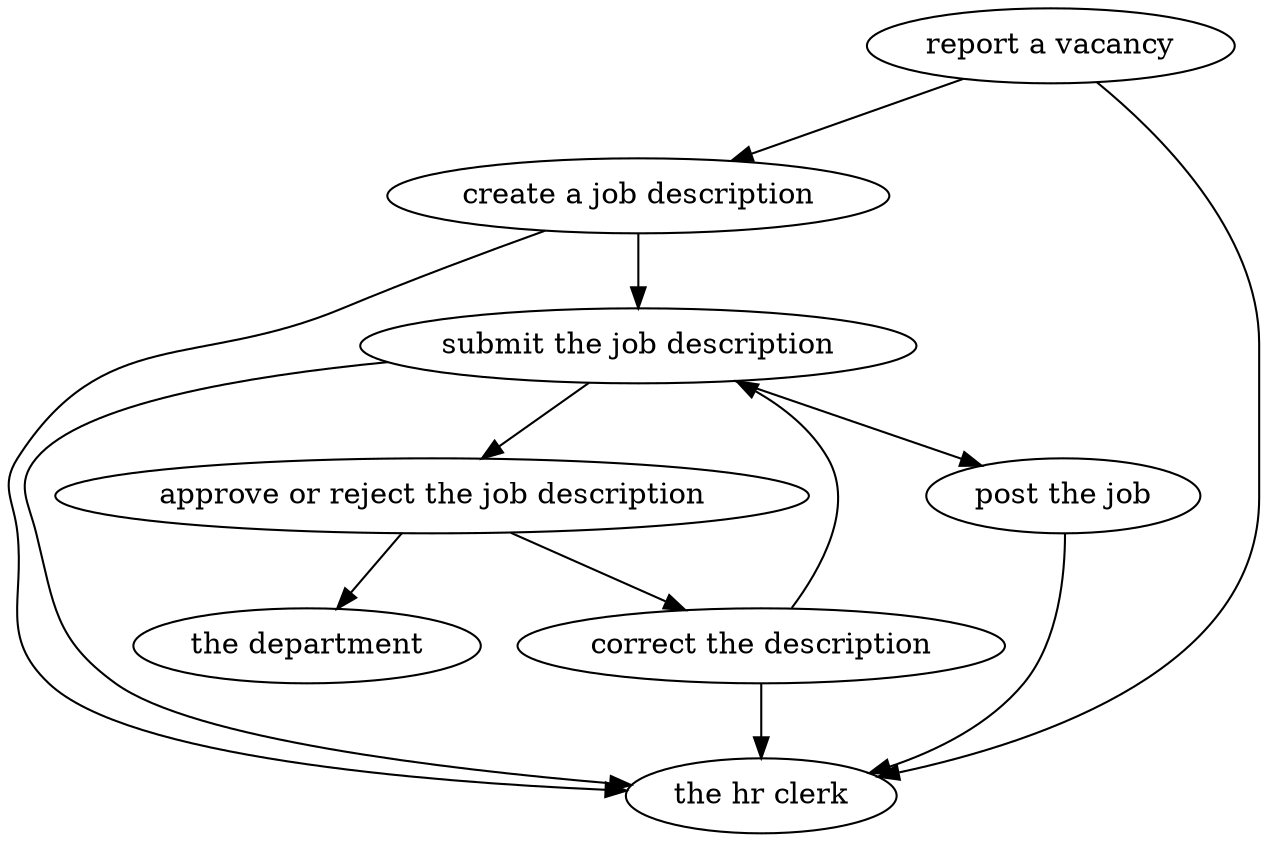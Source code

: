 strict digraph "doc-8.2" {
	graph [name="doc-8.2"];
	"report a vacancy"	[attrs="{'type': 'Activity', 'label': 'report a vacancy'}"];
	"create a job description"	[attrs="{'type': 'Activity', 'label': 'create a job description'}"];
	"report a vacancy" -> "create a job description"	[attrs="{'type': 'flow', 'label': 'flow'}"];
	"the hr clerk"	[attrs="{'type': 'Actor', 'label': 'the hr clerk'}"];
	"report a vacancy" -> "the hr clerk"	[attrs="{'type': 'actor performer', 'label': 'actor performer'}"];
	"submit the job description"	[attrs="{'type': 'Activity', 'label': 'submit the job description'}"];
	"create a job description" -> "submit the job description"	[attrs="{'type': 'flow', 'label': 'flow'}"];
	"create a job description" -> "the hr clerk"	[attrs="{'type': 'actor performer', 'label': 'actor performer'}"];
	"approve or reject the job description"	[attrs="{'type': 'Activity', 'label': 'approve or reject the job description'}"];
	"submit the job description" -> "approve or reject the job description"	[attrs="{'type': 'flow', 'label': 'flow'}"];
	"post the job"	[attrs="{'type': 'Activity', 'label': 'post the job'}"];
	"submit the job description" -> "post the job"	[attrs="{'type': 'flow', 'label': 'flow'}"];
	"submit the job description" -> "the hr clerk"	[attrs="{'type': 'actor performer', 'label': 'actor performer'}"];
	"correct the description"	[attrs="{'type': 'Activity', 'label': 'correct the description'}"];
	"approve or reject the job description" -> "correct the description"	[attrs="{'type': 'flow', 'label': 'flow'}"];
	"the department"	[attrs="{'type': 'Actor', 'label': 'the department'}"];
	"approve or reject the job description" -> "the department"	[attrs="{'type': 'actor performer', 'label': 'actor performer'}"];
	"correct the description" -> "submit the job description"	[attrs="{'type': 'flow', 'label': 'flow'}"];
	"correct the description" -> "the hr clerk"	[attrs="{'type': 'actor performer', 'label': 'actor performer'}"];
	"post the job" -> "the hr clerk"	[attrs="{'type': 'actor performer', 'label': 'actor performer'}"];
}

